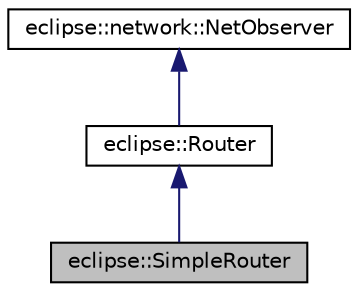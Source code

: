 digraph G
{
  edge [fontname="Helvetica",fontsize="10",labelfontname="Helvetica",labelfontsize="10"];
  node [fontname="Helvetica",fontsize="10",shape=record];
  Node1 [label="eclipse::SimpleRouter",height=0.2,width=0.4,color="black", fillcolor="grey75", style="filled" fontcolor="black"];
  Node2 -> Node1 [dir="back",color="midnightblue",fontsize="10",style="solid",fontname="Helvetica"];
  Node2 [label="eclipse::Router",height=0.2,width=0.4,color="black", fillcolor="white", style="filled",URL="$classeclipse_1_1Router.html"];
  Node3 -> Node2 [dir="back",color="midnightblue",fontsize="10",style="solid",fontname="Helvetica"];
  Node3 [label="eclipse::network::NetObserver",height=0.2,width=0.4,color="black", fillcolor="white", style="filled",URL="$structeclipse_1_1network_1_1NetObserver.html"];
}
